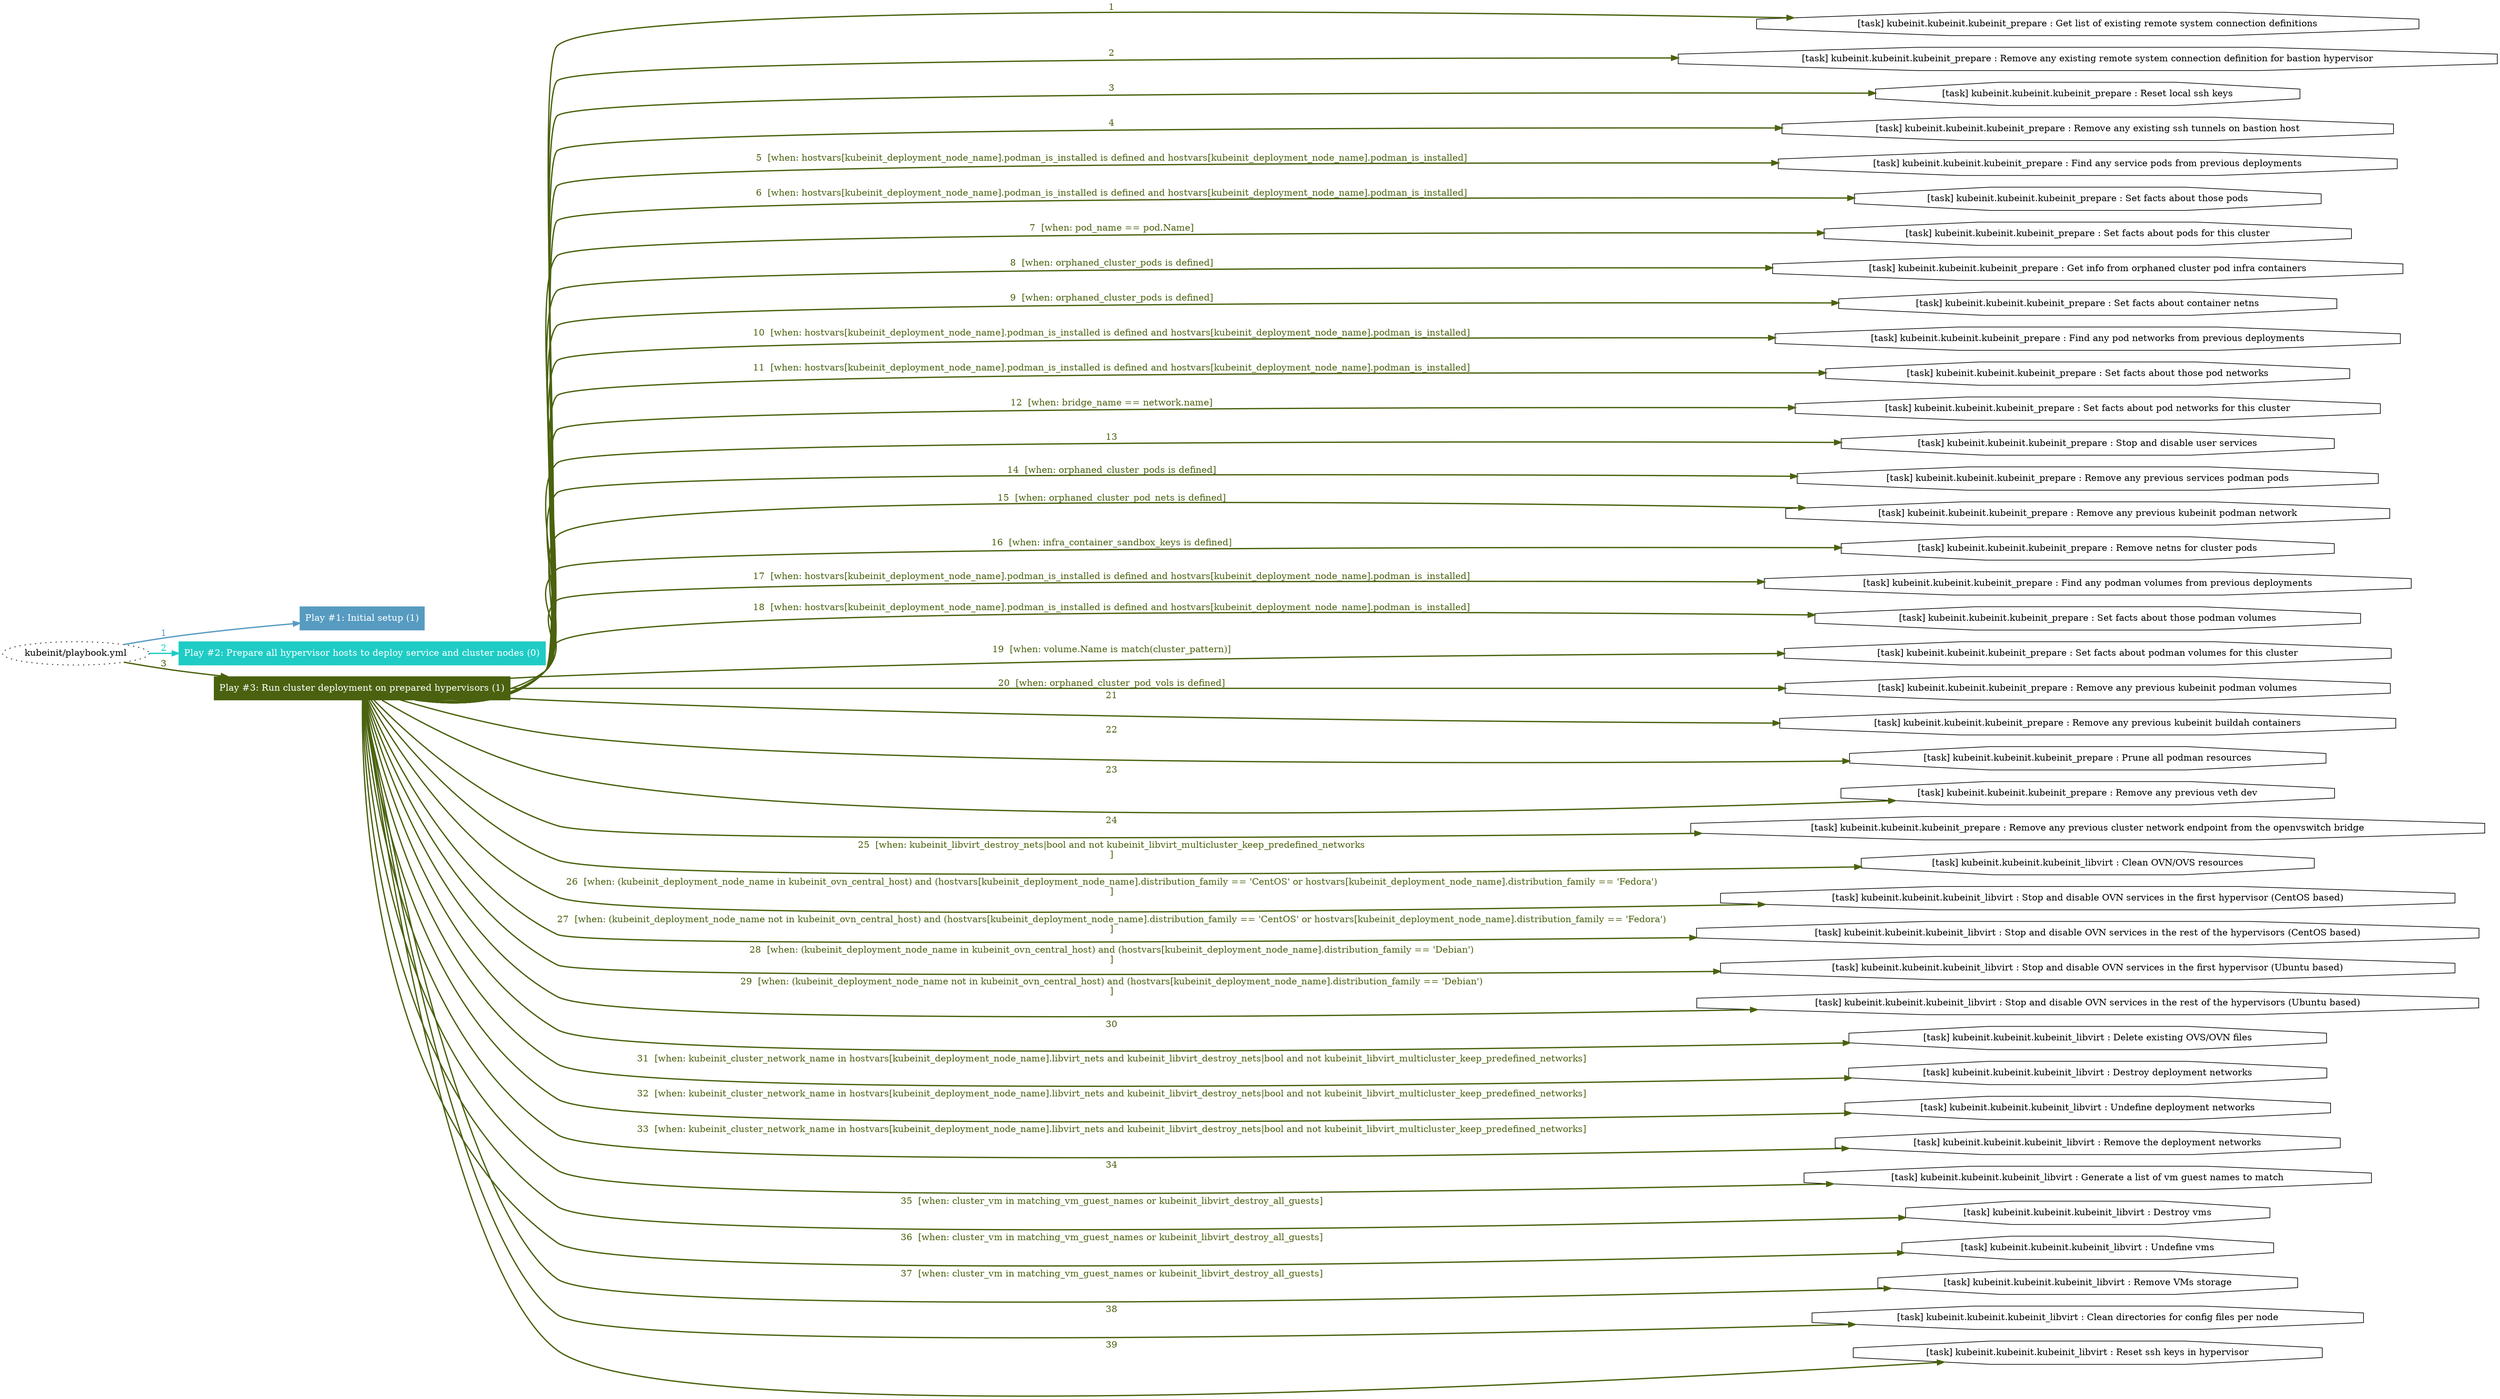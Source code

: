 digraph "kubeinit/playbook.yml "{
	graph [concentrate=true ordering=in rankdir=LR ratio=fill]
	edge [esep=5 sep=10]
	"kubeinit/playbook.yml" [id=root_node style=dotted]
	subgraph "Play #1: Initial setup (1) "{
		"Play #1: Initial setup (1)" [color="#579bc1" fontcolor="#ffffff" id="play_5d712673-78e3-4b19-9391-f4cc83754f7e" shape=box style=filled tooltip=localhost]
		"kubeinit/playbook.yml" -> "Play #1: Initial setup (1)" [label=1 color="#579bc1" fontcolor="#579bc1" id="edge_f1162f42-af74-49e3-8050-ee09e0b542b1" style=bold]
	}
	subgraph "Play #2: Prepare all hypervisor hosts to deploy service and cluster nodes (0) "{
		"Play #2: Prepare all hypervisor hosts to deploy service and cluster nodes (0)" [color="#1fccc5" fontcolor="#ffffff" id="play_cbfd2847-7803-40e9-9a58-6ada12de86d7" shape=box style=filled tooltip=""]
		"kubeinit/playbook.yml" -> "Play #2: Prepare all hypervisor hosts to deploy service and cluster nodes (0)" [label=2 color="#1fccc5" fontcolor="#1fccc5" id="edge_a9dfe473-6474-4306-acfb-b1880a85a4c0" style=bold]
	}
	subgraph "Play #3: Run cluster deployment on prepared hypervisors (1) "{
		"Play #3: Run cluster deployment on prepared hypervisors (1)" [color="#4a620f" fontcolor="#ffffff" id="play_ab8ed5ee-078d-4f0a-b7ea-1ab4a33fedfd" shape=box style=filled tooltip=localhost]
		"kubeinit/playbook.yml" -> "Play #3: Run cluster deployment on prepared hypervisors (1)" [label=3 color="#4a620f" fontcolor="#4a620f" id="edge_d1c2741d-6841-46a5-b47d-0302a830b499" style=bold]
		"task_3a8bc99f-7a24-4362-86da-1d5859579fbe" [label="[task] kubeinit.kubeinit.kubeinit_prepare : Get list of existing remote system connection definitions" id="task_3a8bc99f-7a24-4362-86da-1d5859579fbe" shape=octagon tooltip="[task] kubeinit.kubeinit.kubeinit_prepare : Get list of existing remote system connection definitions"]
		"Play #3: Run cluster deployment on prepared hypervisors (1)" -> "task_3a8bc99f-7a24-4362-86da-1d5859579fbe" [label=1 color="#4a620f" fontcolor="#4a620f" id="edge_75df5f55-f35a-4e16-a00e-c4184ad3b370" style=bold]
		"task_8b8a3aa9-8ba6-41fc-a1c5-e0ec70d87e2e" [label="[task] kubeinit.kubeinit.kubeinit_prepare : Remove any existing remote system connection definition for bastion hypervisor" id="task_8b8a3aa9-8ba6-41fc-a1c5-e0ec70d87e2e" shape=octagon tooltip="[task] kubeinit.kubeinit.kubeinit_prepare : Remove any existing remote system connection definition for bastion hypervisor"]
		"Play #3: Run cluster deployment on prepared hypervisors (1)" -> "task_8b8a3aa9-8ba6-41fc-a1c5-e0ec70d87e2e" [label=2 color="#4a620f" fontcolor="#4a620f" id="edge_5599e69b-0bd9-4eba-9e2e-db3dffcc5520" style=bold]
		"task_2ac84383-c5f4-4cd6-b605-1d2608359be3" [label="[task] kubeinit.kubeinit.kubeinit_prepare : Reset local ssh keys" id="task_2ac84383-c5f4-4cd6-b605-1d2608359be3" shape=octagon tooltip="[task] kubeinit.kubeinit.kubeinit_prepare : Reset local ssh keys"]
		"Play #3: Run cluster deployment on prepared hypervisors (1)" -> "task_2ac84383-c5f4-4cd6-b605-1d2608359be3" [label=3 color="#4a620f" fontcolor="#4a620f" id="edge_594f5b19-9dd2-47fd-8b0a-863359b76e4d" style=bold]
		"task_0a88fbb6-eede-481a-aa85-a891ff035468" [label="[task] kubeinit.kubeinit.kubeinit_prepare : Remove any existing ssh tunnels on bastion host" id="task_0a88fbb6-eede-481a-aa85-a891ff035468" shape=octagon tooltip="[task] kubeinit.kubeinit.kubeinit_prepare : Remove any existing ssh tunnels on bastion host"]
		"Play #3: Run cluster deployment on prepared hypervisors (1)" -> "task_0a88fbb6-eede-481a-aa85-a891ff035468" [label=4 color="#4a620f" fontcolor="#4a620f" id="edge_d6abc9b4-156a-4514-84b1-700e28a29cea" style=bold]
		"task_d93ca24c-2c16-40ff-bab5-a0c24081a44b" [label="[task] kubeinit.kubeinit.kubeinit_prepare : Find any service pods from previous deployments" id="task_d93ca24c-2c16-40ff-bab5-a0c24081a44b" shape=octagon tooltip="[task] kubeinit.kubeinit.kubeinit_prepare : Find any service pods from previous deployments"]
		"Play #3: Run cluster deployment on prepared hypervisors (1)" -> "task_d93ca24c-2c16-40ff-bab5-a0c24081a44b" [label="5  [when: hostvars[kubeinit_deployment_node_name].podman_is_installed is defined and hostvars[kubeinit_deployment_node_name].podman_is_installed]" color="#4a620f" fontcolor="#4a620f" id="edge_622aba44-85e9-42c5-80f9-a44eb92b1706" style=bold]
		"task_b3b1f5e5-408a-4953-bbcf-9a821d9ec1d5" [label="[task] kubeinit.kubeinit.kubeinit_prepare : Set facts about those pods" id="task_b3b1f5e5-408a-4953-bbcf-9a821d9ec1d5" shape=octagon tooltip="[task] kubeinit.kubeinit.kubeinit_prepare : Set facts about those pods"]
		"Play #3: Run cluster deployment on prepared hypervisors (1)" -> "task_b3b1f5e5-408a-4953-bbcf-9a821d9ec1d5" [label="6  [when: hostvars[kubeinit_deployment_node_name].podman_is_installed is defined and hostvars[kubeinit_deployment_node_name].podman_is_installed]" color="#4a620f" fontcolor="#4a620f" id="edge_62016474-b258-4839-8fd4-72744a03d046" style=bold]
		"task_0fba2a2b-3550-4766-a341-e62107911246" [label="[task] kubeinit.kubeinit.kubeinit_prepare : Set facts about pods for this cluster" id="task_0fba2a2b-3550-4766-a341-e62107911246" shape=octagon tooltip="[task] kubeinit.kubeinit.kubeinit_prepare : Set facts about pods for this cluster"]
		"Play #3: Run cluster deployment on prepared hypervisors (1)" -> "task_0fba2a2b-3550-4766-a341-e62107911246" [label="7  [when: pod_name == pod.Name]" color="#4a620f" fontcolor="#4a620f" id="edge_04d3a74a-8ebf-4d69-92bf-5bf2e21219ab" style=bold]
		"task_f25f4e91-9988-4b50-bd0b-92691b479ab3" [label="[task] kubeinit.kubeinit.kubeinit_prepare : Get info from orphaned cluster pod infra containers" id="task_f25f4e91-9988-4b50-bd0b-92691b479ab3" shape=octagon tooltip="[task] kubeinit.kubeinit.kubeinit_prepare : Get info from orphaned cluster pod infra containers"]
		"Play #3: Run cluster deployment on prepared hypervisors (1)" -> "task_f25f4e91-9988-4b50-bd0b-92691b479ab3" [label="8  [when: orphaned_cluster_pods is defined]" color="#4a620f" fontcolor="#4a620f" id="edge_3d28733c-6e99-4131-8dfc-c7b31a870a4a" style=bold]
		"task_a09fb7ed-cd5d-431c-9a33-9ab0a587b478" [label="[task] kubeinit.kubeinit.kubeinit_prepare : Set facts about container netns" id="task_a09fb7ed-cd5d-431c-9a33-9ab0a587b478" shape=octagon tooltip="[task] kubeinit.kubeinit.kubeinit_prepare : Set facts about container netns"]
		"Play #3: Run cluster deployment on prepared hypervisors (1)" -> "task_a09fb7ed-cd5d-431c-9a33-9ab0a587b478" [label="9  [when: orphaned_cluster_pods is defined]" color="#4a620f" fontcolor="#4a620f" id="edge_a9ad2654-5830-4082-813f-cd5d10eab008" style=bold]
		"task_f88c5bcb-2b35-429d-9d5e-94691fb4f022" [label="[task] kubeinit.kubeinit.kubeinit_prepare : Find any pod networks from previous deployments" id="task_f88c5bcb-2b35-429d-9d5e-94691fb4f022" shape=octagon tooltip="[task] kubeinit.kubeinit.kubeinit_prepare : Find any pod networks from previous deployments"]
		"Play #3: Run cluster deployment on prepared hypervisors (1)" -> "task_f88c5bcb-2b35-429d-9d5e-94691fb4f022" [label="10  [when: hostvars[kubeinit_deployment_node_name].podman_is_installed is defined and hostvars[kubeinit_deployment_node_name].podman_is_installed]" color="#4a620f" fontcolor="#4a620f" id="edge_9a55cabe-7506-4546-89f9-631e8b904597" style=bold]
		"task_3725a3c9-8822-4ea1-ba1c-982576119dd6" [label="[task] kubeinit.kubeinit.kubeinit_prepare : Set facts about those pod networks" id="task_3725a3c9-8822-4ea1-ba1c-982576119dd6" shape=octagon tooltip="[task] kubeinit.kubeinit.kubeinit_prepare : Set facts about those pod networks"]
		"Play #3: Run cluster deployment on prepared hypervisors (1)" -> "task_3725a3c9-8822-4ea1-ba1c-982576119dd6" [label="11  [when: hostvars[kubeinit_deployment_node_name].podman_is_installed is defined and hostvars[kubeinit_deployment_node_name].podman_is_installed]" color="#4a620f" fontcolor="#4a620f" id="edge_8134fde3-e389-4ed4-aa45-af0b54d994f5" style=bold]
		"task_84b2ce11-8ae4-4596-8a1e-e243523ef7c9" [label="[task] kubeinit.kubeinit.kubeinit_prepare : Set facts about pod networks for this cluster" id="task_84b2ce11-8ae4-4596-8a1e-e243523ef7c9" shape=octagon tooltip="[task] kubeinit.kubeinit.kubeinit_prepare : Set facts about pod networks for this cluster"]
		"Play #3: Run cluster deployment on prepared hypervisors (1)" -> "task_84b2ce11-8ae4-4596-8a1e-e243523ef7c9" [label="12  [when: bridge_name == network.name]" color="#4a620f" fontcolor="#4a620f" id="edge_83129195-48a3-4487-a498-90e637a3fba3" style=bold]
		"task_3af3f182-a1e8-493d-80e8-7167492d9814" [label="[task] kubeinit.kubeinit.kubeinit_prepare : Stop and disable user services" id="task_3af3f182-a1e8-493d-80e8-7167492d9814" shape=octagon tooltip="[task] kubeinit.kubeinit.kubeinit_prepare : Stop and disable user services"]
		"Play #3: Run cluster deployment on prepared hypervisors (1)" -> "task_3af3f182-a1e8-493d-80e8-7167492d9814" [label=13 color="#4a620f" fontcolor="#4a620f" id="edge_e390f040-1de3-42c9-bd64-5a1ec4a84513" style=bold]
		"task_11ed164d-d2db-444b-a225-678ecda0350b" [label="[task] kubeinit.kubeinit.kubeinit_prepare : Remove any previous services podman pods" id="task_11ed164d-d2db-444b-a225-678ecda0350b" shape=octagon tooltip="[task] kubeinit.kubeinit.kubeinit_prepare : Remove any previous services podman pods"]
		"Play #3: Run cluster deployment on prepared hypervisors (1)" -> "task_11ed164d-d2db-444b-a225-678ecda0350b" [label="14  [when: orphaned_cluster_pods is defined]" color="#4a620f" fontcolor="#4a620f" id="edge_6c23fc1a-a1ab-410c-9152-8de43f9f6505" style=bold]
		"task_2d14a55e-7987-49c8-a2be-9ce8896dc47f" [label="[task] kubeinit.kubeinit.kubeinit_prepare : Remove any previous kubeinit podman network" id="task_2d14a55e-7987-49c8-a2be-9ce8896dc47f" shape=octagon tooltip="[task] kubeinit.kubeinit.kubeinit_prepare : Remove any previous kubeinit podman network"]
		"Play #3: Run cluster deployment on prepared hypervisors (1)" -> "task_2d14a55e-7987-49c8-a2be-9ce8896dc47f" [label="15  [when: orphaned_cluster_pod_nets is defined]" color="#4a620f" fontcolor="#4a620f" id="edge_8c2fc1e4-8ee6-4c4f-8ff4-316366df08f0" style=bold]
		"task_98deed82-a314-465f-beec-75abf734a15e" [label="[task] kubeinit.kubeinit.kubeinit_prepare : Remove netns for cluster pods" id="task_98deed82-a314-465f-beec-75abf734a15e" shape=octagon tooltip="[task] kubeinit.kubeinit.kubeinit_prepare : Remove netns for cluster pods"]
		"Play #3: Run cluster deployment on prepared hypervisors (1)" -> "task_98deed82-a314-465f-beec-75abf734a15e" [label="16  [when: infra_container_sandbox_keys is defined]" color="#4a620f" fontcolor="#4a620f" id="edge_c2f23023-a7f5-43fc-a839-49430b1022fe" style=bold]
		"task_00134902-ff0a-4962-ada7-aeec03984998" [label="[task] kubeinit.kubeinit.kubeinit_prepare : Find any podman volumes from previous deployments" id="task_00134902-ff0a-4962-ada7-aeec03984998" shape=octagon tooltip="[task] kubeinit.kubeinit.kubeinit_prepare : Find any podman volumes from previous deployments"]
		"Play #3: Run cluster deployment on prepared hypervisors (1)" -> "task_00134902-ff0a-4962-ada7-aeec03984998" [label="17  [when: hostvars[kubeinit_deployment_node_name].podman_is_installed is defined and hostvars[kubeinit_deployment_node_name].podman_is_installed]" color="#4a620f" fontcolor="#4a620f" id="edge_f46363f9-73c0-4e7c-b2d3-c1802ff6c7bc" style=bold]
		"task_5f2b5a98-f5df-4533-89e2-807a447e07c8" [label="[task] kubeinit.kubeinit.kubeinit_prepare : Set facts about those podman volumes" id="task_5f2b5a98-f5df-4533-89e2-807a447e07c8" shape=octagon tooltip="[task] kubeinit.kubeinit.kubeinit_prepare : Set facts about those podman volumes"]
		"Play #3: Run cluster deployment on prepared hypervisors (1)" -> "task_5f2b5a98-f5df-4533-89e2-807a447e07c8" [label="18  [when: hostvars[kubeinit_deployment_node_name].podman_is_installed is defined and hostvars[kubeinit_deployment_node_name].podman_is_installed]" color="#4a620f" fontcolor="#4a620f" id="edge_e8f34535-55de-4985-a7a7-8bad1e51e4fe" style=bold]
		"task_cb47ba66-53e3-46a6-9310-293fa3062be7" [label="[task] kubeinit.kubeinit.kubeinit_prepare : Set facts about podman volumes for this cluster" id="task_cb47ba66-53e3-46a6-9310-293fa3062be7" shape=octagon tooltip="[task] kubeinit.kubeinit.kubeinit_prepare : Set facts about podman volumes for this cluster"]
		"Play #3: Run cluster deployment on prepared hypervisors (1)" -> "task_cb47ba66-53e3-46a6-9310-293fa3062be7" [label="19  [when: volume.Name is match(cluster_pattern)]" color="#4a620f" fontcolor="#4a620f" id="edge_bed9205f-1404-453b-bba5-659195157473" style=bold]
		"task_3dba755c-5338-4c96-9de4-5143a99e9fa4" [label="[task] kubeinit.kubeinit.kubeinit_prepare : Remove any previous kubeinit podman volumes" id="task_3dba755c-5338-4c96-9de4-5143a99e9fa4" shape=octagon tooltip="[task] kubeinit.kubeinit.kubeinit_prepare : Remove any previous kubeinit podman volumes"]
		"Play #3: Run cluster deployment on prepared hypervisors (1)" -> "task_3dba755c-5338-4c96-9de4-5143a99e9fa4" [label="20  [when: orphaned_cluster_pod_vols is defined]" color="#4a620f" fontcolor="#4a620f" id="edge_b5ab9f5b-efba-4448-97d0-89690115e698" style=bold]
		"task_76677acf-8f7d-4943-8139-cc71e89c633f" [label="[task] kubeinit.kubeinit.kubeinit_prepare : Remove any previous kubeinit buildah containers" id="task_76677acf-8f7d-4943-8139-cc71e89c633f" shape=octagon tooltip="[task] kubeinit.kubeinit.kubeinit_prepare : Remove any previous kubeinit buildah containers"]
		"Play #3: Run cluster deployment on prepared hypervisors (1)" -> "task_76677acf-8f7d-4943-8139-cc71e89c633f" [label=21 color="#4a620f" fontcolor="#4a620f" id="edge_d3ac6fde-e254-48ec-bb9c-f77e7ac1ea24" style=bold]
		"task_082e1feb-cdc7-4de8-a5b1-1a3095ef1270" [label="[task] kubeinit.kubeinit.kubeinit_prepare : Prune all podman resources" id="task_082e1feb-cdc7-4de8-a5b1-1a3095ef1270" shape=octagon tooltip="[task] kubeinit.kubeinit.kubeinit_prepare : Prune all podman resources"]
		"Play #3: Run cluster deployment on prepared hypervisors (1)" -> "task_082e1feb-cdc7-4de8-a5b1-1a3095ef1270" [label=22 color="#4a620f" fontcolor="#4a620f" id="edge_7a4629c5-5d39-405e-8b7a-11a8dfb6f918" style=bold]
		"task_c1126972-e40d-471d-aa65-f1fb35ee5d47" [label="[task] kubeinit.kubeinit.kubeinit_prepare : Remove any previous veth dev" id="task_c1126972-e40d-471d-aa65-f1fb35ee5d47" shape=octagon tooltip="[task] kubeinit.kubeinit.kubeinit_prepare : Remove any previous veth dev"]
		"Play #3: Run cluster deployment on prepared hypervisors (1)" -> "task_c1126972-e40d-471d-aa65-f1fb35ee5d47" [label=23 color="#4a620f" fontcolor="#4a620f" id="edge_4da2e7d1-cd1f-4100-a439-e7c762164cd7" style=bold]
		"task_9114d59d-0c1d-4c95-b5f6-1a97f9731b64" [label="[task] kubeinit.kubeinit.kubeinit_prepare : Remove any previous cluster network endpoint from the openvswitch bridge" id="task_9114d59d-0c1d-4c95-b5f6-1a97f9731b64" shape=octagon tooltip="[task] kubeinit.kubeinit.kubeinit_prepare : Remove any previous cluster network endpoint from the openvswitch bridge"]
		"Play #3: Run cluster deployment on prepared hypervisors (1)" -> "task_9114d59d-0c1d-4c95-b5f6-1a97f9731b64" [label=24 color="#4a620f" fontcolor="#4a620f" id="edge_6b517c61-126c-4f38-bdbb-f2e5d107d8e3" style=bold]
		"task_f7d8df46-4b4a-4229-8d99-9b0b0740e8d1" [label="[task] kubeinit.kubeinit.kubeinit_libvirt : Clean OVN/OVS resources" id="task_f7d8df46-4b4a-4229-8d99-9b0b0740e8d1" shape=octagon tooltip="[task] kubeinit.kubeinit.kubeinit_libvirt : Clean OVN/OVS resources"]
		"Play #3: Run cluster deployment on prepared hypervisors (1)" -> "task_f7d8df46-4b4a-4229-8d99-9b0b0740e8d1" [label="25  [when: kubeinit_libvirt_destroy_nets|bool and not kubeinit_libvirt_multicluster_keep_predefined_networks
]" color="#4a620f" fontcolor="#4a620f" id="edge_66948bd0-855c-41ca-8165-da361ce7c164" style=bold]
		"task_1defe16e-8adb-4abe-a50e-6d7d60494522" [label="[task] kubeinit.kubeinit.kubeinit_libvirt : Stop and disable OVN services in the first hypervisor (CentOS based)" id="task_1defe16e-8adb-4abe-a50e-6d7d60494522" shape=octagon tooltip="[task] kubeinit.kubeinit.kubeinit_libvirt : Stop and disable OVN services in the first hypervisor (CentOS based)"]
		"Play #3: Run cluster deployment on prepared hypervisors (1)" -> "task_1defe16e-8adb-4abe-a50e-6d7d60494522" [label="26  [when: (kubeinit_deployment_node_name in kubeinit_ovn_central_host) and (hostvars[kubeinit_deployment_node_name].distribution_family == 'CentOS' or hostvars[kubeinit_deployment_node_name].distribution_family == 'Fedora')
]" color="#4a620f" fontcolor="#4a620f" id="edge_60d6e1c5-7349-4cee-8ef0-32c1807c07fd" style=bold]
		"task_2d2e554c-2842-4d13-93a1-c9d679ac1612" [label="[task] kubeinit.kubeinit.kubeinit_libvirt : Stop and disable OVN services in the rest of the hypervisors (CentOS based)" id="task_2d2e554c-2842-4d13-93a1-c9d679ac1612" shape=octagon tooltip="[task] kubeinit.kubeinit.kubeinit_libvirt : Stop and disable OVN services in the rest of the hypervisors (CentOS based)"]
		"Play #3: Run cluster deployment on prepared hypervisors (1)" -> "task_2d2e554c-2842-4d13-93a1-c9d679ac1612" [label="27  [when: (kubeinit_deployment_node_name not in kubeinit_ovn_central_host) and (hostvars[kubeinit_deployment_node_name].distribution_family == 'CentOS' or hostvars[kubeinit_deployment_node_name].distribution_family == 'Fedora')
]" color="#4a620f" fontcolor="#4a620f" id="edge_1bef73b6-96f7-469b-b6d9-cd7c3860beb3" style=bold]
		"task_9c6d8b6b-a5bf-4fef-b702-48f8ac65b0bf" [label="[task] kubeinit.kubeinit.kubeinit_libvirt : Stop and disable OVN services in the first hypervisor (Ubuntu based)" id="task_9c6d8b6b-a5bf-4fef-b702-48f8ac65b0bf" shape=octagon tooltip="[task] kubeinit.kubeinit.kubeinit_libvirt : Stop and disable OVN services in the first hypervisor (Ubuntu based)"]
		"Play #3: Run cluster deployment on prepared hypervisors (1)" -> "task_9c6d8b6b-a5bf-4fef-b702-48f8ac65b0bf" [label="28  [when: (kubeinit_deployment_node_name in kubeinit_ovn_central_host) and (hostvars[kubeinit_deployment_node_name].distribution_family == 'Debian')
]" color="#4a620f" fontcolor="#4a620f" id="edge_ab37d027-1234-498e-9372-ce9993a54f49" style=bold]
		"task_a05df0d9-a147-4e38-81b1-5656d45decdb" [label="[task] kubeinit.kubeinit.kubeinit_libvirt : Stop and disable OVN services in the rest of the hypervisors (Ubuntu based)" id="task_a05df0d9-a147-4e38-81b1-5656d45decdb" shape=octagon tooltip="[task] kubeinit.kubeinit.kubeinit_libvirt : Stop and disable OVN services in the rest of the hypervisors (Ubuntu based)"]
		"Play #3: Run cluster deployment on prepared hypervisors (1)" -> "task_a05df0d9-a147-4e38-81b1-5656d45decdb" [label="29  [when: (kubeinit_deployment_node_name not in kubeinit_ovn_central_host) and (hostvars[kubeinit_deployment_node_name].distribution_family == 'Debian')
]" color="#4a620f" fontcolor="#4a620f" id="edge_786a8fad-d83a-4740-8f02-6860b6bbdb33" style=bold]
		"task_ca01d1ac-a53c-4b9c-a0c4-83212fffd1d4" [label="[task] kubeinit.kubeinit.kubeinit_libvirt : Delete existing OVS/OVN files" id="task_ca01d1ac-a53c-4b9c-a0c4-83212fffd1d4" shape=octagon tooltip="[task] kubeinit.kubeinit.kubeinit_libvirt : Delete existing OVS/OVN files"]
		"Play #3: Run cluster deployment on prepared hypervisors (1)" -> "task_ca01d1ac-a53c-4b9c-a0c4-83212fffd1d4" [label=30 color="#4a620f" fontcolor="#4a620f" id="edge_086d72d4-6156-41ab-a6d4-71ec0dd2fbb0" style=bold]
		"task_773d566a-5ce2-4447-973c-2c4bf5608d19" [label="[task] kubeinit.kubeinit.kubeinit_libvirt : Destroy deployment networks" id="task_773d566a-5ce2-4447-973c-2c4bf5608d19" shape=octagon tooltip="[task] kubeinit.kubeinit.kubeinit_libvirt : Destroy deployment networks"]
		"Play #3: Run cluster deployment on prepared hypervisors (1)" -> "task_773d566a-5ce2-4447-973c-2c4bf5608d19" [label="31  [when: kubeinit_cluster_network_name in hostvars[kubeinit_deployment_node_name].libvirt_nets and kubeinit_libvirt_destroy_nets|bool and not kubeinit_libvirt_multicluster_keep_predefined_networks]" color="#4a620f" fontcolor="#4a620f" id="edge_fa761798-c434-439a-8697-9b9abc7fdce9" style=bold]
		"task_961d09ec-b050-457a-b238-1fffe1143a7d" [label="[task] kubeinit.kubeinit.kubeinit_libvirt : Undefine deployment networks" id="task_961d09ec-b050-457a-b238-1fffe1143a7d" shape=octagon tooltip="[task] kubeinit.kubeinit.kubeinit_libvirt : Undefine deployment networks"]
		"Play #3: Run cluster deployment on prepared hypervisors (1)" -> "task_961d09ec-b050-457a-b238-1fffe1143a7d" [label="32  [when: kubeinit_cluster_network_name in hostvars[kubeinit_deployment_node_name].libvirt_nets and kubeinit_libvirt_destroy_nets|bool and not kubeinit_libvirt_multicluster_keep_predefined_networks]" color="#4a620f" fontcolor="#4a620f" id="edge_7348aee7-2fec-4dff-865a-31da6d43fc96" style=bold]
		"task_148c2823-f2c5-4a75-b1a3-f481105a9b7d" [label="[task] kubeinit.kubeinit.kubeinit_libvirt : Remove the deployment networks" id="task_148c2823-f2c5-4a75-b1a3-f481105a9b7d" shape=octagon tooltip="[task] kubeinit.kubeinit.kubeinit_libvirt : Remove the deployment networks"]
		"Play #3: Run cluster deployment on prepared hypervisors (1)" -> "task_148c2823-f2c5-4a75-b1a3-f481105a9b7d" [label="33  [when: kubeinit_cluster_network_name in hostvars[kubeinit_deployment_node_name].libvirt_nets and kubeinit_libvirt_destroy_nets|bool and not kubeinit_libvirt_multicluster_keep_predefined_networks]" color="#4a620f" fontcolor="#4a620f" id="edge_139d30f5-f907-4b0f-8868-b468ae2ad47f" style=bold]
		"task_1ab709e9-50ab-47dc-9dfd-fc738d3aa510" [label="[task] kubeinit.kubeinit.kubeinit_libvirt : Generate a list of vm guest names to match" id="task_1ab709e9-50ab-47dc-9dfd-fc738d3aa510" shape=octagon tooltip="[task] kubeinit.kubeinit.kubeinit_libvirt : Generate a list of vm guest names to match"]
		"Play #3: Run cluster deployment on prepared hypervisors (1)" -> "task_1ab709e9-50ab-47dc-9dfd-fc738d3aa510" [label=34 color="#4a620f" fontcolor="#4a620f" id="edge_09f974ca-92bf-4f17-8d9b-fd6ac291cdba" style=bold]
		"task_9f4c5fb5-d40b-4d6e-b665-83d13592c33f" [label="[task] kubeinit.kubeinit.kubeinit_libvirt : Destroy vms" id="task_9f4c5fb5-d40b-4d6e-b665-83d13592c33f" shape=octagon tooltip="[task] kubeinit.kubeinit.kubeinit_libvirt : Destroy vms"]
		"Play #3: Run cluster deployment on prepared hypervisors (1)" -> "task_9f4c5fb5-d40b-4d6e-b665-83d13592c33f" [label="35  [when: cluster_vm in matching_vm_guest_names or kubeinit_libvirt_destroy_all_guests]" color="#4a620f" fontcolor="#4a620f" id="edge_42aeaf8f-04df-4e19-8e43-ac53bb15f795" style=bold]
		"task_3863613e-93f5-4fb3-9fa1-2972da81d0d3" [label="[task] kubeinit.kubeinit.kubeinit_libvirt : Undefine vms" id="task_3863613e-93f5-4fb3-9fa1-2972da81d0d3" shape=octagon tooltip="[task] kubeinit.kubeinit.kubeinit_libvirt : Undefine vms"]
		"Play #3: Run cluster deployment on prepared hypervisors (1)" -> "task_3863613e-93f5-4fb3-9fa1-2972da81d0d3" [label="36  [when: cluster_vm in matching_vm_guest_names or kubeinit_libvirt_destroy_all_guests]" color="#4a620f" fontcolor="#4a620f" id="edge_5fecda63-ff82-4fa6-8da3-e1881f2e32c4" style=bold]
		"task_a5456000-7582-46b8-8583-b96fe81c6a77" [label="[task] kubeinit.kubeinit.kubeinit_libvirt : Remove VMs storage" id="task_a5456000-7582-46b8-8583-b96fe81c6a77" shape=octagon tooltip="[task] kubeinit.kubeinit.kubeinit_libvirt : Remove VMs storage"]
		"Play #3: Run cluster deployment on prepared hypervisors (1)" -> "task_a5456000-7582-46b8-8583-b96fe81c6a77" [label="37  [when: cluster_vm in matching_vm_guest_names or kubeinit_libvirt_destroy_all_guests]" color="#4a620f" fontcolor="#4a620f" id="edge_35cd7090-4aaf-4e53-9448-f1a7153fce37" style=bold]
		"task_8fc82372-2210-461e-8d9e-ee9344b1c423" [label="[task] kubeinit.kubeinit.kubeinit_libvirt : Clean directories for config files per node" id="task_8fc82372-2210-461e-8d9e-ee9344b1c423" shape=octagon tooltip="[task] kubeinit.kubeinit.kubeinit_libvirt : Clean directories for config files per node"]
		"Play #3: Run cluster deployment on prepared hypervisors (1)" -> "task_8fc82372-2210-461e-8d9e-ee9344b1c423" [label=38 color="#4a620f" fontcolor="#4a620f" id="edge_cdc49d60-0124-4bf2-a2a8-c76f6d4be1ab" style=bold]
		"task_6d3adfa1-dc95-4c5d-8397-1d4637f35c7a" [label="[task] kubeinit.kubeinit.kubeinit_libvirt : Reset ssh keys in hypervisor" id="task_6d3adfa1-dc95-4c5d-8397-1d4637f35c7a" shape=octagon tooltip="[task] kubeinit.kubeinit.kubeinit_libvirt : Reset ssh keys in hypervisor"]
		"Play #3: Run cluster deployment on prepared hypervisors (1)" -> "task_6d3adfa1-dc95-4c5d-8397-1d4637f35c7a" [label=39 color="#4a620f" fontcolor="#4a620f" id="edge_61fc92e9-bf36-44e9-afab-cbd7c08ddc21" style=bold]
	}
}
